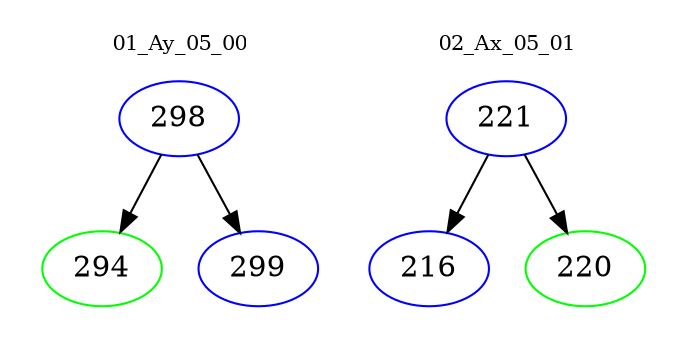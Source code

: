 digraph{
subgraph cluster_0 {
color = white
label = "01_Ay_05_00";
fontsize=10;
T0_298 [label="298", color="blue"]
T0_298 -> T0_294 [color="black"]
T0_294 [label="294", color="green"]
T0_298 -> T0_299 [color="black"]
T0_299 [label="299", color="blue"]
}
subgraph cluster_1 {
color = white
label = "02_Ax_05_01";
fontsize=10;
T1_221 [label="221", color="blue"]
T1_221 -> T1_216 [color="black"]
T1_216 [label="216", color="blue"]
T1_221 -> T1_220 [color="black"]
T1_220 [label="220", color="green"]
}
}
